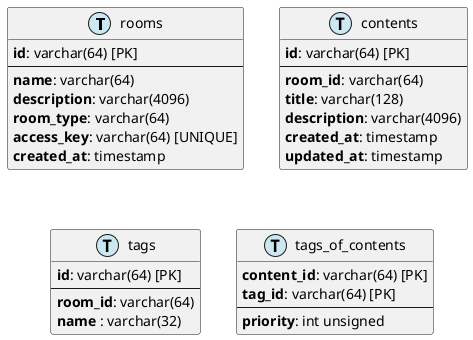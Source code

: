 @startuml modifications_E_to_T

!define TRANSACTION CAE7F2

entity rooms <<T,TRANSACTION>> {
**id**: varchar(64) [PK]
--
**name**: varchar(64)
**description**: varchar(4096)
**room_type**: varchar(64)
**access_key**: varchar(64) [UNIQUE]
**created_at**: timestamp
}


entity contents <<T,TRANSACTION>> {
**id**: varchar(64) [PK]
--
**room_id**: varchar(64)
**title**: varchar(128)
**description**: varchar(4096)
**created_at**: timestamp
**updated_at**: timestamp
}

entity tags <<T,TRANSACTION>> {
**id**: varchar(64) [PK]
--
**room_id**: varchar(64)
**name** : varchar(32)
}

entity tags_of_contents <<T,TRANSACTION>> {
**content_id**: varchar(64) [PK]
**tag_id**: varchar(64) [PK]
--
**priority**: int unsigned
}

@enduml